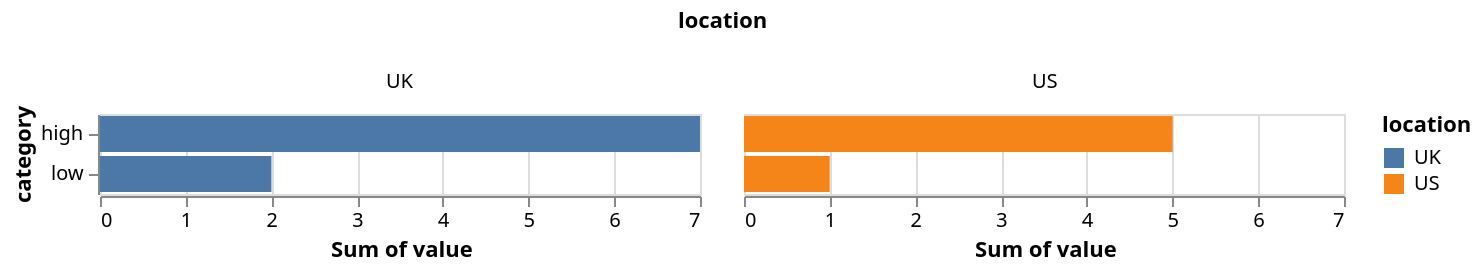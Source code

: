 {
  "$schema": "https://vega.github.io/schema/vega/v5.json",
  "background": "white",
  "padding": 5,
  "data": [
    {
      "name": "data_source",
      "values": [
        {"location": "US", "category": "low", "value": 1},
        {"location": "US", "category": "high", "value": 2},
        {"location": "US", "category": "high", "value": 3},
        {"location": "UK", "category": "low", "value": 2},
        {"location": "UK", "category": "high", "value": 3},
        {"location": "UK", "category": "high", "value": 4}
      ]
    },
    {
      "name": "column_domain",
      "source": "data_source",
      "transform": [{"type": "aggregate", "groupby": ["location"]}]
    },
    {
      "name": "data_2",
      "source": "data_source",
      "transform": [
        {
          "type": "aggregate",
          "groupby": ["category", "location"],
          "ops": ["sum"],
          "fields": ["value"],
          "as": ["sum_value"]
        },
        {
          "type": "stack",
          "groupby": ["category", "location"],
          "field": "sum_value",
          "sort": {"field": ["location"], "order": ["ascending"]},
          "as": ["sum_value_start", "sum_value_end"],
          "offset": "zero"
        },
        {
          "type": "filter",
          "expr": "isValid(datum[\"sum_value\"]) && isFinite(+datum[\"sum_value\"])"
        }
      ]
    }
  ],
  "signals": [
    {"name": "child_width", "value": 300},
    {"name": "y_step", "value": 20},
    {
      "name": "child_height",
      "update": "bandspace(domain('y').length, 0.1, 0.05) * y_step"
    }
  ],
  "layout": {
    "padding": 20,
    "offset": {"columnTitle": 10},
    "columns": {"signal": "length(data('column_domain'))"},
    "bounds": "full",
    "align": "all"
  },
  "marks": [
    {
      "name": "column-title",
      "type": "group",
      "role": "column-title",
      "title": {"text": "location", "style": "guide-title", "offset": 10}
    },
    {
      "name": "row_header",
      "type": "group",
      "role": "row-header",
      "encode": {"update": {"height": {"signal": "child_height"}}},
      "axes": [
        {
          "scale": "y",
          "orient": "left",
          "grid": false,
          "title": "category",
          "zindex": 0
        }
      ]
    },
    {
      "name": "column_header",
      "type": "group",
      "role": "column-header",
      "from": {"data": "column_domain"},
      "sort": {"field": "datum[\"location\"]", "order": "ascending"},
      "title": {
        "text": {
          "signal": "isValid(parent[\"location\"]) ? parent[\"location\"] : \"\"+parent[\"location\"]"
        },
        "style": "guide-label",
        "frame": "group",
        "offset": 10
      },
      "encode": {"update": {"width": {"signal": "child_width"}}}
    },
    {
      "name": "column_footer",
      "type": "group",
      "role": "column-footer",
      "from": {"data": "column_domain"},
      "sort": {"field": "datum[\"location\"]", "order": "ascending"},
      "encode": {"update": {"width": {"signal": "child_width"}}},
      "axes": [
        {
          "scale": "x",
          "orient": "bottom",
          "grid": false,
          "title": "Sum of value",
          "labelFlush": true,
          "labelOverlap": true,
          "tickCount": {"signal": "ceil(child_width/40)"},
          "zindex": 0
        }
      ]
    },
    {
      "name": "cell",
      "type": "group",
      "style": "cell",
      "from": {
        "facet": {
          "name": "facet",
          "data": "data_source",
          "groupby": ["location"]
        }
      },
      "sort": {"field": ["datum[\"location\"]"], "order": ["ascending"]},
      "data": [
        {
          "source": "facet",
          "name": "data_0",
          "transform": [
            {
              "type": "aggregate",
              "groupby": ["category", "location"],
              "ops": ["sum"],
              "fields": ["value"],
              "as": ["sum_value"]
            },
            {
              "type": "stack",
              "groupby": ["category"],
              "field": "sum_value",
              "sort": {"field": ["location"], "order": ["ascending"]},
              "as": ["sum_value_start", "sum_value_end"],
              "offset": "zero"
            },
            {
              "type": "filter",
              "expr": "isValid(datum[\"sum_value\"]) && isFinite(+datum[\"sum_value\"])"
            }
          ]
        }
      ],
      "encode": {
        "update": {
          "width": {"signal": "child_width"},
          "height": {"signal": "child_height"}
        }
      },
      "marks": [
        {
          "name": "child_marks",
          "type": "rect",
          "style": ["bar"],
          "from": {"data": "data_0"},
          "encode": {
            "update": {
              "fill": {"scale": "color", "field": "location"},
              "ariaRoleDescription": {"value": "bar"},
              "description": {
                "signal": "\"Sum of value: \" + (format(datum[\"sum_value\"], \"\")) + \"; category: \" + (isValid(datum[\"category\"]) ? datum[\"category\"] : \"\"+datum[\"category\"]) + \"; location: \" + (isValid(datum[\"location\"]) ? datum[\"location\"] : \"\"+datum[\"location\"])"
              },
              "x": {"scale": "x", "field": "sum_value_end"},
              "x2": {"scale": "x", "field": "sum_value_start"},
              "y": {"scale": "y", "field": "category"},
              "height": {"signal": "max(0.25, bandwidth('y'))"}
            }
          }
        }
      ],
      "axes": [
        {
          "scale": "x",
          "orient": "bottom",
          "gridScale": "y",
          "grid": true,
          "tickCount": {"signal": "ceil(child_width/40)"},
          "domain": false,
          "labels": false,
          "aria": false,
          "maxExtent": 0,
          "minExtent": 0,
          "ticks": false,
          "zindex": 0
        }
      ]
    }
  ],
  "scales": [
    {
      "name": "x",
      "type": "linear",
      "domain": {
        "data": "data_2",
        "fields": ["sum_value_start", "sum_value_end"]
      },
      "range": [0, {"signal": "child_width"}],
      "nice": true,
      "zero": true
    },
    {
      "name": "y",
      "type": "band",
      "domain": {
        "data": "data_source",
        "field": "category",
        "sort": {"op": "sum", "field": "value", "order": "descending"}
      },
      "range": {"step": {"signal": "y_step"}},
      "paddingInner": 0.1,
      "paddingOuter": 0.05
    },
    {
      "name": "color",
      "type": "ordinal",
      "domain": {"data": "data_2", "field": "location", "sort": true},
      "range": "category"
    }
  ],
  "legends": [{"fill": "color", "symbolType": "square", "title": "location"}]
}